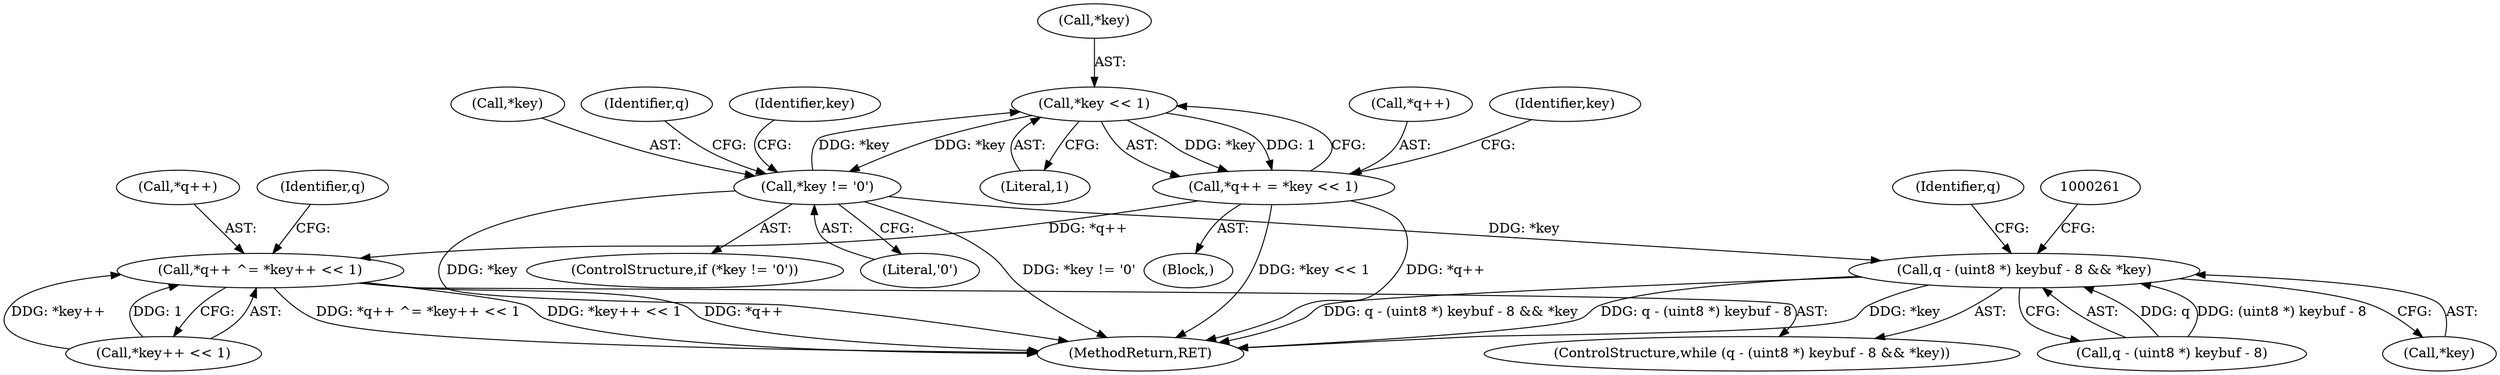 digraph "0_postgresql_932ded2ed51e8333852e370c7a6dad75d9f236f9@pointer" {
"1000145" [label="(Call,*key << 1)"];
"1000150" [label="(Call,*key != '\0')"];
"1000145" [label="(Call,*key << 1)"];
"1000141" [label="(Call,*q++ = *key << 1)"];
"1000249" [label="(Call,*q++ ^= *key++ << 1)"];
"1000239" [label="(Call,q - (uint8 *) keybuf - 8 && *key)"];
"1000238" [label="(ControlStructure,while (q - (uint8 *) keybuf - 8 && *key))"];
"1000239" [label="(Call,q - (uint8 *) keybuf - 8 && *key)"];
"1000149" [label="(ControlStructure,if (*key != '\0'))"];
"1000155" [label="(Identifier,key)"];
"1000153" [label="(Literal,'\0')"];
"1000141" [label="(Call,*q++ = *key << 1)"];
"1000253" [label="(Call,*key++ << 1)"];
"1000146" [label="(Call,*key)"];
"1000150" [label="(Call,*key != '\0')"];
"1000145" [label="(Call,*key << 1)"];
"1000250" [label="(Call,*q++)"];
"1000152" [label="(Identifier,key)"];
"1000241" [label="(Identifier,q)"];
"1000151" [label="(Call,*key)"];
"1000240" [label="(Call,q - (uint8 *) keybuf - 8)"];
"1000148" [label="(Literal,1)"];
"1000142" [label="(Call,*q++)"];
"1000252" [label="(Identifier,q)"];
"1000140" [label="(Block,)"];
"1000134" [label="(Identifier,q)"];
"1000479" [label="(MethodReturn,RET)"];
"1000247" [label="(Call,*key)"];
"1000249" [label="(Call,*q++ ^= *key++ << 1)"];
"1000145" -> "1000141"  [label="AST: "];
"1000145" -> "1000148"  [label="CFG: "];
"1000146" -> "1000145"  [label="AST: "];
"1000148" -> "1000145"  [label="AST: "];
"1000141" -> "1000145"  [label="CFG: "];
"1000145" -> "1000141"  [label="DDG: *key"];
"1000145" -> "1000141"  [label="DDG: 1"];
"1000150" -> "1000145"  [label="DDG: *key"];
"1000145" -> "1000150"  [label="DDG: *key"];
"1000150" -> "1000149"  [label="AST: "];
"1000150" -> "1000153"  [label="CFG: "];
"1000151" -> "1000150"  [label="AST: "];
"1000153" -> "1000150"  [label="AST: "];
"1000134" -> "1000150"  [label="CFG: "];
"1000155" -> "1000150"  [label="CFG: "];
"1000150" -> "1000479"  [label="DDG: *key"];
"1000150" -> "1000479"  [label="DDG: *key != '\0'"];
"1000150" -> "1000239"  [label="DDG: *key"];
"1000141" -> "1000140"  [label="AST: "];
"1000142" -> "1000141"  [label="AST: "];
"1000152" -> "1000141"  [label="CFG: "];
"1000141" -> "1000479"  [label="DDG: *q++"];
"1000141" -> "1000479"  [label="DDG: *key << 1"];
"1000141" -> "1000249"  [label="DDG: *q++"];
"1000249" -> "1000238"  [label="AST: "];
"1000249" -> "1000253"  [label="CFG: "];
"1000250" -> "1000249"  [label="AST: "];
"1000253" -> "1000249"  [label="AST: "];
"1000241" -> "1000249"  [label="CFG: "];
"1000249" -> "1000479"  [label="DDG: *key++ << 1"];
"1000249" -> "1000479"  [label="DDG: *q++"];
"1000249" -> "1000479"  [label="DDG: *q++ ^= *key++ << 1"];
"1000253" -> "1000249"  [label="DDG: *key++"];
"1000253" -> "1000249"  [label="DDG: 1"];
"1000239" -> "1000238"  [label="AST: "];
"1000239" -> "1000240"  [label="CFG: "];
"1000239" -> "1000247"  [label="CFG: "];
"1000240" -> "1000239"  [label="AST: "];
"1000247" -> "1000239"  [label="AST: "];
"1000252" -> "1000239"  [label="CFG: "];
"1000261" -> "1000239"  [label="CFG: "];
"1000239" -> "1000479"  [label="DDG: q - (uint8 *) keybuf - 8 && *key"];
"1000239" -> "1000479"  [label="DDG: q - (uint8 *) keybuf - 8"];
"1000239" -> "1000479"  [label="DDG: *key"];
"1000240" -> "1000239"  [label="DDG: q"];
"1000240" -> "1000239"  [label="DDG: (uint8 *) keybuf - 8"];
}
